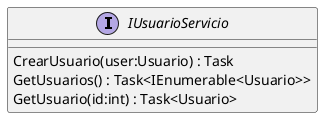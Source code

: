 @startuml
interface IUsuarioServicio {
    CrearUsuario(user:Usuario) : Task
    GetUsuarios() : Task<IEnumerable<Usuario>>
    GetUsuario(id:int) : Task<Usuario>
}
@enduml
